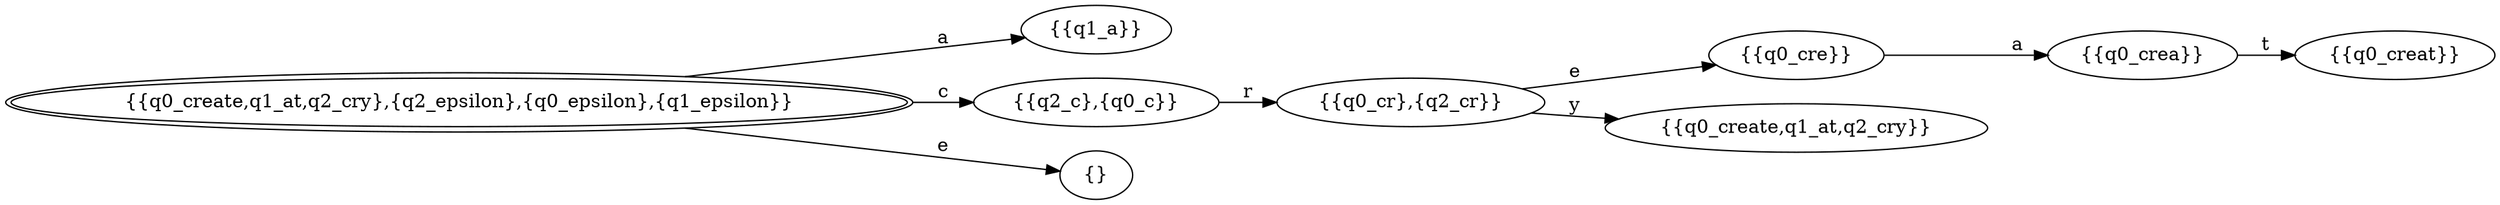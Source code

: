 digraph Automaton { 
  rankdir = LR
  0 [label="{{q0_create,q1_at,q2_cry},{q2_epsilon},{q0_epsilon},{q1_epsilon}}",peripheries=2];  1 [label="{{q1_a}}"];  2 [label="{{q2_c},{q0_c}}"];  3 [label="{}"];  4 [label="{{q0_cr},{q2_cr}}"];  5 [label="{{q0_cre}}"];  6 [label="{{q0_create,q1_at,q2_cry}}"];  7 [label="{{q0_crea}}"];  8 [label="{{q0_creat}}"];  0 -> 1 [label = "a" ]
  0 -> 2 [label = "c" ]
  0 -> 3 [label = "e" ]
  2 -> 4 [label = "r" ]
  4 -> 5 [label = "e" ]
  4 -> 6 [label = "y" ]
  5 -> 7 [label = "a" ]
  7 -> 8 [label = "t" ]
}

